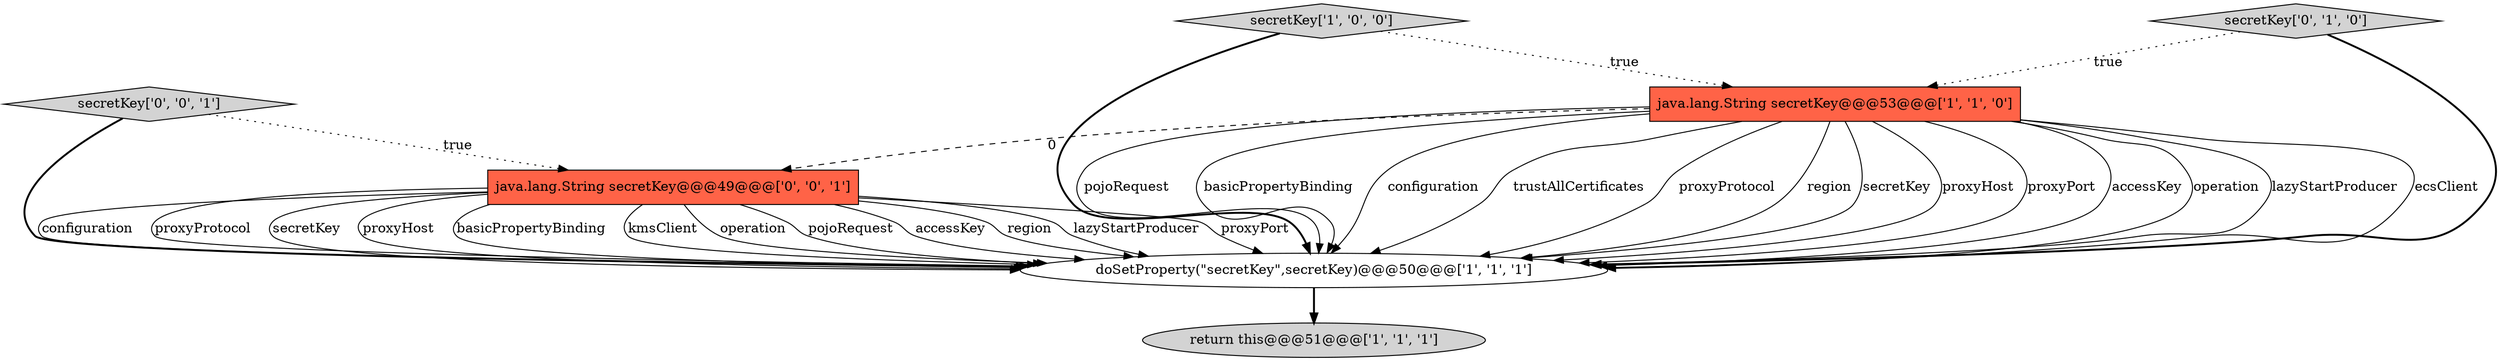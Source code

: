 digraph {
0 [style = filled, label = "doSetProperty(\"secretKey\",secretKey)@@@50@@@['1', '1', '1']", fillcolor = white, shape = ellipse image = "AAA0AAABBB1BBB"];
1 [style = filled, label = "return this@@@51@@@['1', '1', '1']", fillcolor = lightgray, shape = ellipse image = "AAA0AAABBB1BBB"];
5 [style = filled, label = "secretKey['0', '0', '1']", fillcolor = lightgray, shape = diamond image = "AAA0AAABBB3BBB"];
6 [style = filled, label = "java.lang.String secretKey@@@49@@@['0', '0', '1']", fillcolor = tomato, shape = box image = "AAA0AAABBB3BBB"];
2 [style = filled, label = "secretKey['1', '0', '0']", fillcolor = lightgray, shape = diamond image = "AAA0AAABBB1BBB"];
3 [style = filled, label = "java.lang.String secretKey@@@53@@@['1', '1', '0']", fillcolor = tomato, shape = box image = "AAA0AAABBB1BBB"];
4 [style = filled, label = "secretKey['0', '1', '0']", fillcolor = lightgray, shape = diamond image = "AAA0AAABBB2BBB"];
6->0 [style = solid, label="configuration"];
2->3 [style = dotted, label="true"];
6->0 [style = solid, label="proxyProtocol"];
6->0 [style = solid, label="secretKey"];
3->6 [style = dashed, label="0"];
3->0 [style = solid, label="pojoRequest"];
3->0 [style = solid, label="basicPropertyBinding"];
6->0 [style = solid, label="proxyHost"];
3->0 [style = solid, label="configuration"];
3->0 [style = solid, label="trustAllCertificates"];
3->0 [style = solid, label="proxyProtocol"];
3->0 [style = solid, label="region"];
5->6 [style = dotted, label="true"];
6->0 [style = solid, label="basicPropertyBinding"];
6->0 [style = solid, label="kmsClient"];
3->0 [style = solid, label="secretKey"];
6->0 [style = solid, label="operation"];
3->0 [style = solid, label="proxyHost"];
4->0 [style = bold, label=""];
3->0 [style = solid, label="proxyPort"];
2->0 [style = bold, label=""];
6->0 [style = solid, label="pojoRequest"];
4->3 [style = dotted, label="true"];
6->0 [style = solid, label="accessKey"];
5->0 [style = bold, label=""];
6->0 [style = solid, label="region"];
3->0 [style = solid, label="accessKey"];
0->1 [style = bold, label=""];
6->0 [style = solid, label="lazyStartProducer"];
6->0 [style = solid, label="proxyPort"];
3->0 [style = solid, label="operation"];
3->0 [style = solid, label="lazyStartProducer"];
3->0 [style = solid, label="ecsClient"];
}
